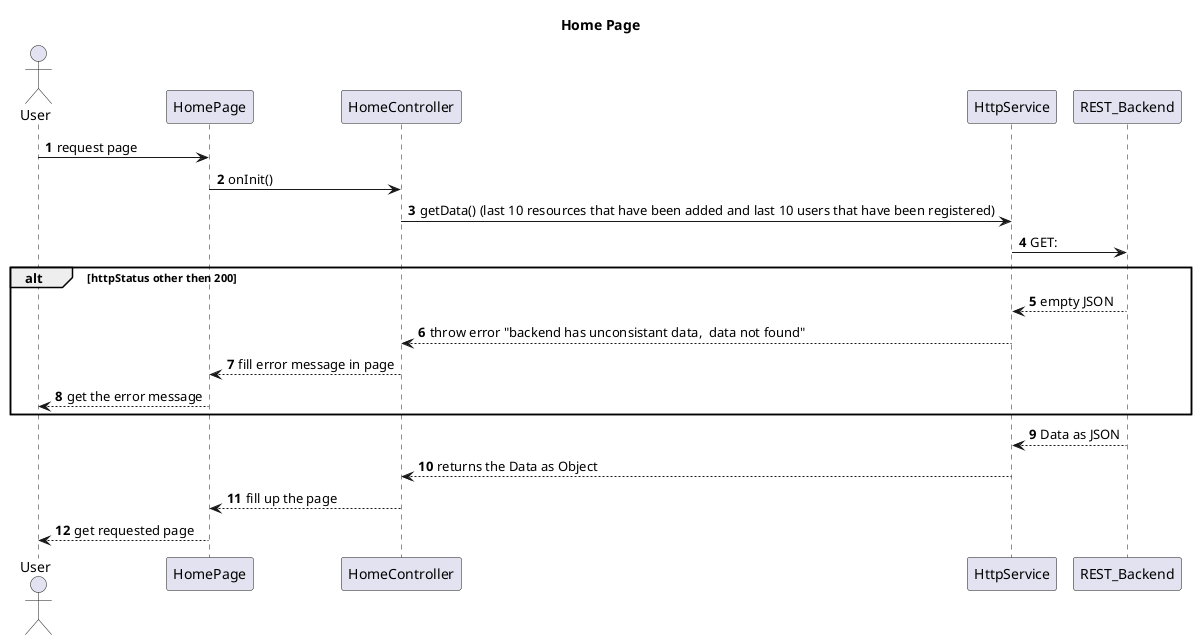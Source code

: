 @startuml

title
 <b>Home Page</b>
end title
actor User
autonumber

User -> HomePage: request page
HomePage -> HomeController: onInit()
HomeController -> HttpService : getData() (last 10 resources that have been added and last 10 users that have been registered)
HttpService -> REST_Backend: GET: 
alt httpStatus other then 200
    REST_Backend --> HttpService: empty JSON
    HttpService --> HomeController: throw error "backend has unconsistant data,  data not found"
    HomeController --> HomePage: fill error message in page
    HomePage -->User:  get the error message
end
REST_Backend --> HttpService : Data as JSON
HttpService --> HomeController: returns the Data as Object
HomeController --> HomePage: fill up the page
HomePage --> User : get requested page

@enduml